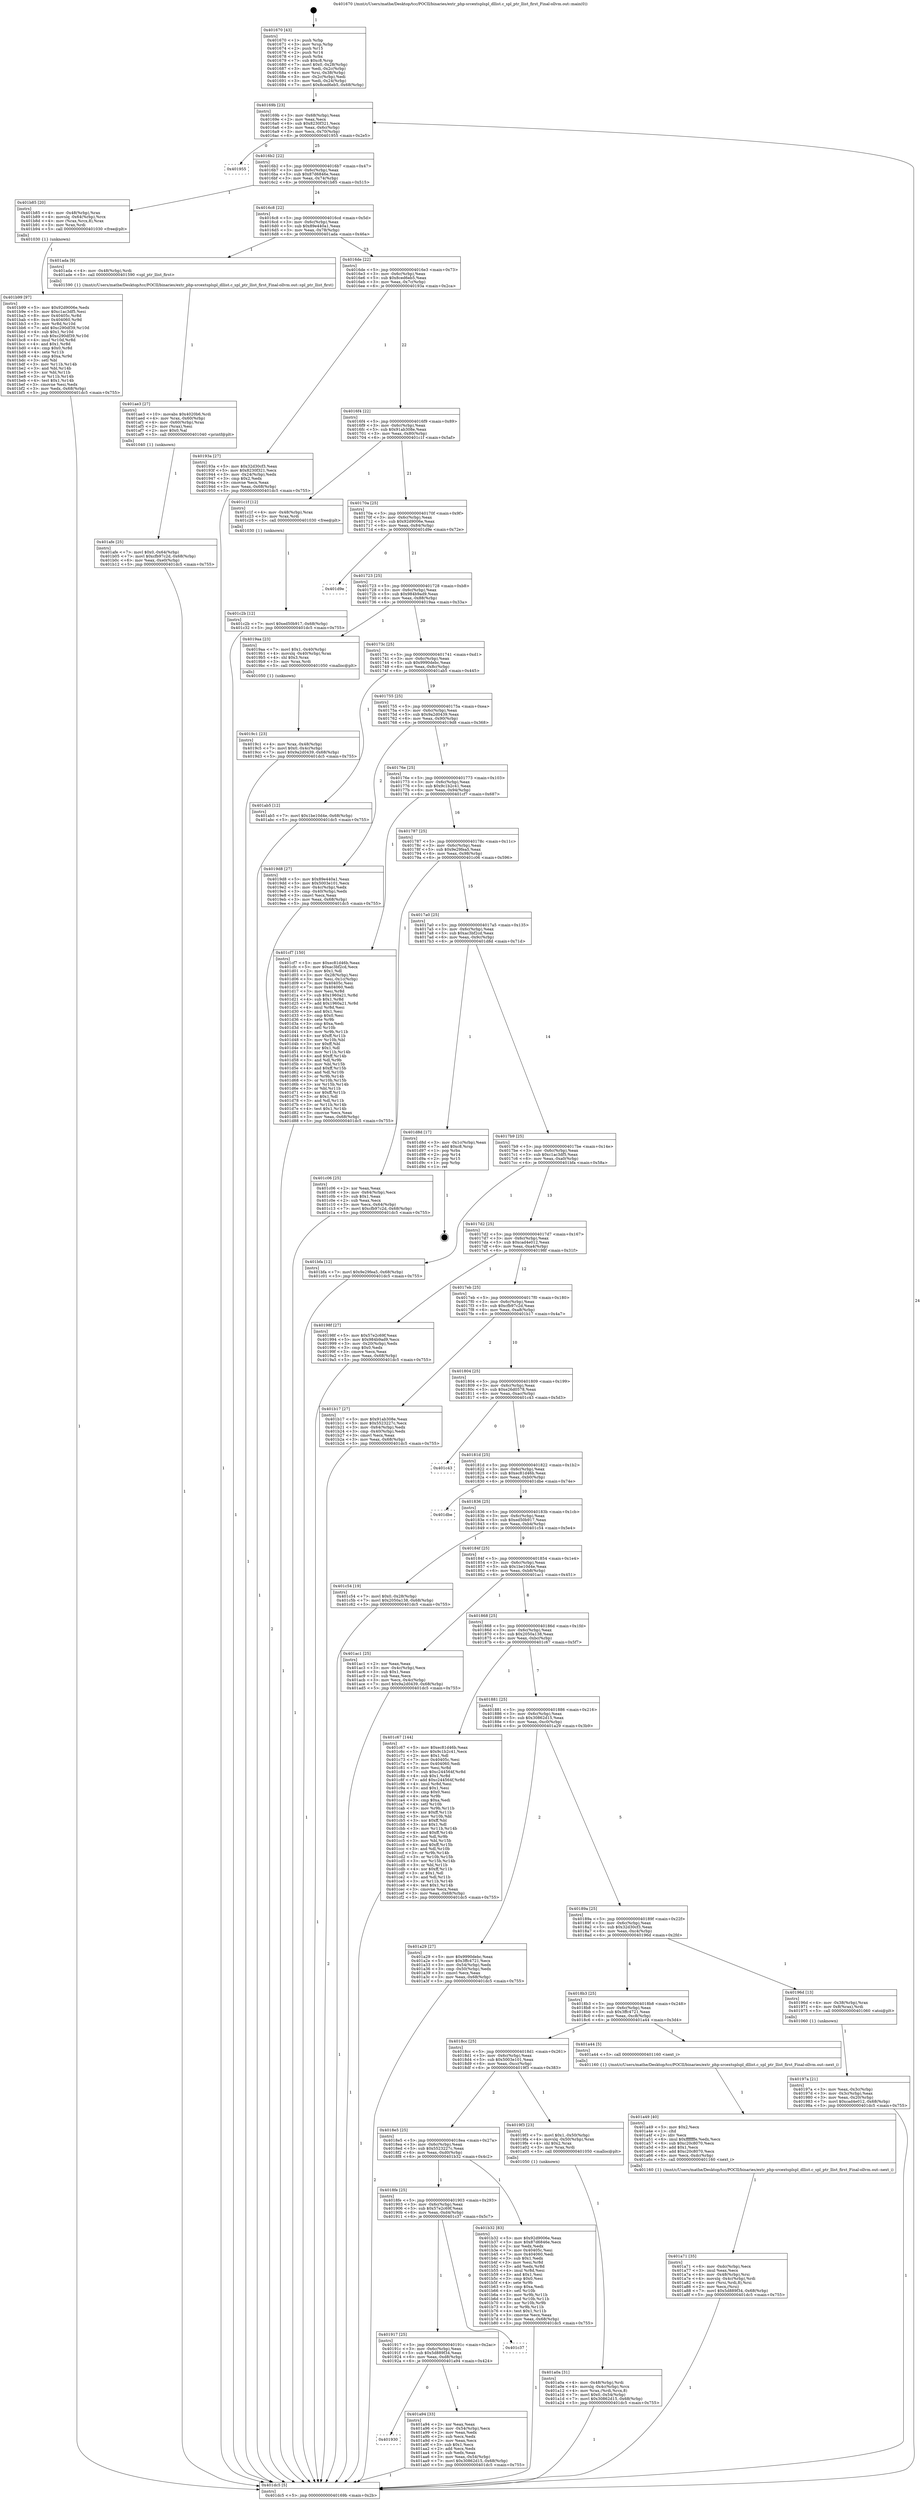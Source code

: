digraph "0x401670" {
  label = "0x401670 (/mnt/c/Users/mathe/Desktop/tcc/POCII/binaries/extr_php-srcextsplspl_dllist.c_spl_ptr_llist_first_Final-ollvm.out::main(0))"
  labelloc = "t"
  node[shape=record]

  Entry [label="",width=0.3,height=0.3,shape=circle,fillcolor=black,style=filled]
  "0x40169b" [label="{
     0x40169b [23]\l
     | [instrs]\l
     &nbsp;&nbsp;0x40169b \<+3\>: mov -0x68(%rbp),%eax\l
     &nbsp;&nbsp;0x40169e \<+2\>: mov %eax,%ecx\l
     &nbsp;&nbsp;0x4016a0 \<+6\>: sub $0x8230f321,%ecx\l
     &nbsp;&nbsp;0x4016a6 \<+3\>: mov %eax,-0x6c(%rbp)\l
     &nbsp;&nbsp;0x4016a9 \<+3\>: mov %ecx,-0x70(%rbp)\l
     &nbsp;&nbsp;0x4016ac \<+6\>: je 0000000000401955 \<main+0x2e5\>\l
  }"]
  "0x401955" [label="{
     0x401955\l
  }", style=dashed]
  "0x4016b2" [label="{
     0x4016b2 [22]\l
     | [instrs]\l
     &nbsp;&nbsp;0x4016b2 \<+5\>: jmp 00000000004016b7 \<main+0x47\>\l
     &nbsp;&nbsp;0x4016b7 \<+3\>: mov -0x6c(%rbp),%eax\l
     &nbsp;&nbsp;0x4016ba \<+5\>: sub $0x87d6846e,%eax\l
     &nbsp;&nbsp;0x4016bf \<+3\>: mov %eax,-0x74(%rbp)\l
     &nbsp;&nbsp;0x4016c2 \<+6\>: je 0000000000401b85 \<main+0x515\>\l
  }"]
  Exit [label="",width=0.3,height=0.3,shape=circle,fillcolor=black,style=filled,peripheries=2]
  "0x401b85" [label="{
     0x401b85 [20]\l
     | [instrs]\l
     &nbsp;&nbsp;0x401b85 \<+4\>: mov -0x48(%rbp),%rax\l
     &nbsp;&nbsp;0x401b89 \<+4\>: movslq -0x64(%rbp),%rcx\l
     &nbsp;&nbsp;0x401b8d \<+4\>: mov (%rax,%rcx,8),%rax\l
     &nbsp;&nbsp;0x401b91 \<+3\>: mov %rax,%rdi\l
     &nbsp;&nbsp;0x401b94 \<+5\>: call 0000000000401030 \<free@plt\>\l
     | [calls]\l
     &nbsp;&nbsp;0x401030 \{1\} (unknown)\l
  }"]
  "0x4016c8" [label="{
     0x4016c8 [22]\l
     | [instrs]\l
     &nbsp;&nbsp;0x4016c8 \<+5\>: jmp 00000000004016cd \<main+0x5d\>\l
     &nbsp;&nbsp;0x4016cd \<+3\>: mov -0x6c(%rbp),%eax\l
     &nbsp;&nbsp;0x4016d0 \<+5\>: sub $0x89e440a1,%eax\l
     &nbsp;&nbsp;0x4016d5 \<+3\>: mov %eax,-0x78(%rbp)\l
     &nbsp;&nbsp;0x4016d8 \<+6\>: je 0000000000401ada \<main+0x46a\>\l
  }"]
  "0x401c2b" [label="{
     0x401c2b [12]\l
     | [instrs]\l
     &nbsp;&nbsp;0x401c2b \<+7\>: movl $0xed50b917,-0x68(%rbp)\l
     &nbsp;&nbsp;0x401c32 \<+5\>: jmp 0000000000401dc5 \<main+0x755\>\l
  }"]
  "0x401ada" [label="{
     0x401ada [9]\l
     | [instrs]\l
     &nbsp;&nbsp;0x401ada \<+4\>: mov -0x48(%rbp),%rdi\l
     &nbsp;&nbsp;0x401ade \<+5\>: call 0000000000401590 \<spl_ptr_llist_first\>\l
     | [calls]\l
     &nbsp;&nbsp;0x401590 \{1\} (/mnt/c/Users/mathe/Desktop/tcc/POCII/binaries/extr_php-srcextsplspl_dllist.c_spl_ptr_llist_first_Final-ollvm.out::spl_ptr_llist_first)\l
  }"]
  "0x4016de" [label="{
     0x4016de [22]\l
     | [instrs]\l
     &nbsp;&nbsp;0x4016de \<+5\>: jmp 00000000004016e3 \<main+0x73\>\l
     &nbsp;&nbsp;0x4016e3 \<+3\>: mov -0x6c(%rbp),%eax\l
     &nbsp;&nbsp;0x4016e6 \<+5\>: sub $0x8ced6eb5,%eax\l
     &nbsp;&nbsp;0x4016eb \<+3\>: mov %eax,-0x7c(%rbp)\l
     &nbsp;&nbsp;0x4016ee \<+6\>: je 000000000040193a \<main+0x2ca\>\l
  }"]
  "0x401b99" [label="{
     0x401b99 [97]\l
     | [instrs]\l
     &nbsp;&nbsp;0x401b99 \<+5\>: mov $0x92d9006e,%edx\l
     &nbsp;&nbsp;0x401b9e \<+5\>: mov $0xc1ac3df5,%esi\l
     &nbsp;&nbsp;0x401ba3 \<+8\>: mov 0x40405c,%r8d\l
     &nbsp;&nbsp;0x401bab \<+8\>: mov 0x404060,%r9d\l
     &nbsp;&nbsp;0x401bb3 \<+3\>: mov %r8d,%r10d\l
     &nbsp;&nbsp;0x401bb6 \<+7\>: add $0xc290df39,%r10d\l
     &nbsp;&nbsp;0x401bbd \<+4\>: sub $0x1,%r10d\l
     &nbsp;&nbsp;0x401bc1 \<+7\>: sub $0xc290df39,%r10d\l
     &nbsp;&nbsp;0x401bc8 \<+4\>: imul %r10d,%r8d\l
     &nbsp;&nbsp;0x401bcc \<+4\>: and $0x1,%r8d\l
     &nbsp;&nbsp;0x401bd0 \<+4\>: cmp $0x0,%r8d\l
     &nbsp;&nbsp;0x401bd4 \<+4\>: sete %r11b\l
     &nbsp;&nbsp;0x401bd8 \<+4\>: cmp $0xa,%r9d\l
     &nbsp;&nbsp;0x401bdc \<+3\>: setl %bl\l
     &nbsp;&nbsp;0x401bdf \<+3\>: mov %r11b,%r14b\l
     &nbsp;&nbsp;0x401be2 \<+3\>: and %bl,%r14b\l
     &nbsp;&nbsp;0x401be5 \<+3\>: xor %bl,%r11b\l
     &nbsp;&nbsp;0x401be8 \<+3\>: or %r11b,%r14b\l
     &nbsp;&nbsp;0x401beb \<+4\>: test $0x1,%r14b\l
     &nbsp;&nbsp;0x401bef \<+3\>: cmovne %esi,%edx\l
     &nbsp;&nbsp;0x401bf2 \<+3\>: mov %edx,-0x68(%rbp)\l
     &nbsp;&nbsp;0x401bf5 \<+5\>: jmp 0000000000401dc5 \<main+0x755\>\l
  }"]
  "0x40193a" [label="{
     0x40193a [27]\l
     | [instrs]\l
     &nbsp;&nbsp;0x40193a \<+5\>: mov $0x32d30cf3,%eax\l
     &nbsp;&nbsp;0x40193f \<+5\>: mov $0x8230f321,%ecx\l
     &nbsp;&nbsp;0x401944 \<+3\>: mov -0x24(%rbp),%edx\l
     &nbsp;&nbsp;0x401947 \<+3\>: cmp $0x2,%edx\l
     &nbsp;&nbsp;0x40194a \<+3\>: cmovne %ecx,%eax\l
     &nbsp;&nbsp;0x40194d \<+3\>: mov %eax,-0x68(%rbp)\l
     &nbsp;&nbsp;0x401950 \<+5\>: jmp 0000000000401dc5 \<main+0x755\>\l
  }"]
  "0x4016f4" [label="{
     0x4016f4 [22]\l
     | [instrs]\l
     &nbsp;&nbsp;0x4016f4 \<+5\>: jmp 00000000004016f9 \<main+0x89\>\l
     &nbsp;&nbsp;0x4016f9 \<+3\>: mov -0x6c(%rbp),%eax\l
     &nbsp;&nbsp;0x4016fc \<+5\>: sub $0x91ab308e,%eax\l
     &nbsp;&nbsp;0x401701 \<+3\>: mov %eax,-0x80(%rbp)\l
     &nbsp;&nbsp;0x401704 \<+6\>: je 0000000000401c1f \<main+0x5af\>\l
  }"]
  "0x401dc5" [label="{
     0x401dc5 [5]\l
     | [instrs]\l
     &nbsp;&nbsp;0x401dc5 \<+5\>: jmp 000000000040169b \<main+0x2b\>\l
  }"]
  "0x401670" [label="{
     0x401670 [43]\l
     | [instrs]\l
     &nbsp;&nbsp;0x401670 \<+1\>: push %rbp\l
     &nbsp;&nbsp;0x401671 \<+3\>: mov %rsp,%rbp\l
     &nbsp;&nbsp;0x401674 \<+2\>: push %r15\l
     &nbsp;&nbsp;0x401676 \<+2\>: push %r14\l
     &nbsp;&nbsp;0x401678 \<+1\>: push %rbx\l
     &nbsp;&nbsp;0x401679 \<+7\>: sub $0xc8,%rsp\l
     &nbsp;&nbsp;0x401680 \<+7\>: movl $0x0,-0x28(%rbp)\l
     &nbsp;&nbsp;0x401687 \<+3\>: mov %edi,-0x2c(%rbp)\l
     &nbsp;&nbsp;0x40168a \<+4\>: mov %rsi,-0x38(%rbp)\l
     &nbsp;&nbsp;0x40168e \<+3\>: mov -0x2c(%rbp),%edi\l
     &nbsp;&nbsp;0x401691 \<+3\>: mov %edi,-0x24(%rbp)\l
     &nbsp;&nbsp;0x401694 \<+7\>: movl $0x8ced6eb5,-0x68(%rbp)\l
  }"]
  "0x401afe" [label="{
     0x401afe [25]\l
     | [instrs]\l
     &nbsp;&nbsp;0x401afe \<+7\>: movl $0x0,-0x64(%rbp)\l
     &nbsp;&nbsp;0x401b05 \<+7\>: movl $0xcfb97c2d,-0x68(%rbp)\l
     &nbsp;&nbsp;0x401b0c \<+6\>: mov %eax,-0xe0(%rbp)\l
     &nbsp;&nbsp;0x401b12 \<+5\>: jmp 0000000000401dc5 \<main+0x755\>\l
  }"]
  "0x401c1f" [label="{
     0x401c1f [12]\l
     | [instrs]\l
     &nbsp;&nbsp;0x401c1f \<+4\>: mov -0x48(%rbp),%rax\l
     &nbsp;&nbsp;0x401c23 \<+3\>: mov %rax,%rdi\l
     &nbsp;&nbsp;0x401c26 \<+5\>: call 0000000000401030 \<free@plt\>\l
     | [calls]\l
     &nbsp;&nbsp;0x401030 \{1\} (unknown)\l
  }"]
  "0x40170a" [label="{
     0x40170a [25]\l
     | [instrs]\l
     &nbsp;&nbsp;0x40170a \<+5\>: jmp 000000000040170f \<main+0x9f\>\l
     &nbsp;&nbsp;0x40170f \<+3\>: mov -0x6c(%rbp),%eax\l
     &nbsp;&nbsp;0x401712 \<+5\>: sub $0x92d9006e,%eax\l
     &nbsp;&nbsp;0x401717 \<+6\>: mov %eax,-0x84(%rbp)\l
     &nbsp;&nbsp;0x40171d \<+6\>: je 0000000000401d9e \<main+0x72e\>\l
  }"]
  "0x401ae3" [label="{
     0x401ae3 [27]\l
     | [instrs]\l
     &nbsp;&nbsp;0x401ae3 \<+10\>: movabs $0x4020b6,%rdi\l
     &nbsp;&nbsp;0x401aed \<+4\>: mov %rax,-0x60(%rbp)\l
     &nbsp;&nbsp;0x401af1 \<+4\>: mov -0x60(%rbp),%rax\l
     &nbsp;&nbsp;0x401af5 \<+2\>: mov (%rax),%esi\l
     &nbsp;&nbsp;0x401af7 \<+2\>: mov $0x0,%al\l
     &nbsp;&nbsp;0x401af9 \<+5\>: call 0000000000401040 \<printf@plt\>\l
     | [calls]\l
     &nbsp;&nbsp;0x401040 \{1\} (unknown)\l
  }"]
  "0x401d9e" [label="{
     0x401d9e\l
  }", style=dashed]
  "0x401723" [label="{
     0x401723 [25]\l
     | [instrs]\l
     &nbsp;&nbsp;0x401723 \<+5\>: jmp 0000000000401728 \<main+0xb8\>\l
     &nbsp;&nbsp;0x401728 \<+3\>: mov -0x6c(%rbp),%eax\l
     &nbsp;&nbsp;0x40172b \<+5\>: sub $0x984b9ad9,%eax\l
     &nbsp;&nbsp;0x401730 \<+6\>: mov %eax,-0x88(%rbp)\l
     &nbsp;&nbsp;0x401736 \<+6\>: je 00000000004019aa \<main+0x33a\>\l
  }"]
  "0x401930" [label="{
     0x401930\l
  }", style=dashed]
  "0x4019aa" [label="{
     0x4019aa [23]\l
     | [instrs]\l
     &nbsp;&nbsp;0x4019aa \<+7\>: movl $0x1,-0x40(%rbp)\l
     &nbsp;&nbsp;0x4019b1 \<+4\>: movslq -0x40(%rbp),%rax\l
     &nbsp;&nbsp;0x4019b5 \<+4\>: shl $0x3,%rax\l
     &nbsp;&nbsp;0x4019b9 \<+3\>: mov %rax,%rdi\l
     &nbsp;&nbsp;0x4019bc \<+5\>: call 0000000000401050 \<malloc@plt\>\l
     | [calls]\l
     &nbsp;&nbsp;0x401050 \{1\} (unknown)\l
  }"]
  "0x40173c" [label="{
     0x40173c [25]\l
     | [instrs]\l
     &nbsp;&nbsp;0x40173c \<+5\>: jmp 0000000000401741 \<main+0xd1\>\l
     &nbsp;&nbsp;0x401741 \<+3\>: mov -0x6c(%rbp),%eax\l
     &nbsp;&nbsp;0x401744 \<+5\>: sub $0x9990debc,%eax\l
     &nbsp;&nbsp;0x401749 \<+6\>: mov %eax,-0x8c(%rbp)\l
     &nbsp;&nbsp;0x40174f \<+6\>: je 0000000000401ab5 \<main+0x445\>\l
  }"]
  "0x401a94" [label="{
     0x401a94 [33]\l
     | [instrs]\l
     &nbsp;&nbsp;0x401a94 \<+2\>: xor %eax,%eax\l
     &nbsp;&nbsp;0x401a96 \<+3\>: mov -0x54(%rbp),%ecx\l
     &nbsp;&nbsp;0x401a99 \<+2\>: mov %eax,%edx\l
     &nbsp;&nbsp;0x401a9b \<+2\>: sub %ecx,%edx\l
     &nbsp;&nbsp;0x401a9d \<+2\>: mov %eax,%ecx\l
     &nbsp;&nbsp;0x401a9f \<+3\>: sub $0x1,%ecx\l
     &nbsp;&nbsp;0x401aa2 \<+2\>: add %ecx,%edx\l
     &nbsp;&nbsp;0x401aa4 \<+2\>: sub %edx,%eax\l
     &nbsp;&nbsp;0x401aa6 \<+3\>: mov %eax,-0x54(%rbp)\l
     &nbsp;&nbsp;0x401aa9 \<+7\>: movl $0x30862d15,-0x68(%rbp)\l
     &nbsp;&nbsp;0x401ab0 \<+5\>: jmp 0000000000401dc5 \<main+0x755\>\l
  }"]
  "0x401ab5" [label="{
     0x401ab5 [12]\l
     | [instrs]\l
     &nbsp;&nbsp;0x401ab5 \<+7\>: movl $0x1be10d4e,-0x68(%rbp)\l
     &nbsp;&nbsp;0x401abc \<+5\>: jmp 0000000000401dc5 \<main+0x755\>\l
  }"]
  "0x401755" [label="{
     0x401755 [25]\l
     | [instrs]\l
     &nbsp;&nbsp;0x401755 \<+5\>: jmp 000000000040175a \<main+0xea\>\l
     &nbsp;&nbsp;0x40175a \<+3\>: mov -0x6c(%rbp),%eax\l
     &nbsp;&nbsp;0x40175d \<+5\>: sub $0x9a2d0439,%eax\l
     &nbsp;&nbsp;0x401762 \<+6\>: mov %eax,-0x90(%rbp)\l
     &nbsp;&nbsp;0x401768 \<+6\>: je 00000000004019d8 \<main+0x368\>\l
  }"]
  "0x401917" [label="{
     0x401917 [25]\l
     | [instrs]\l
     &nbsp;&nbsp;0x401917 \<+5\>: jmp 000000000040191c \<main+0x2ac\>\l
     &nbsp;&nbsp;0x40191c \<+3\>: mov -0x6c(%rbp),%eax\l
     &nbsp;&nbsp;0x40191f \<+5\>: sub $0x5d889f34,%eax\l
     &nbsp;&nbsp;0x401924 \<+6\>: mov %eax,-0xd8(%rbp)\l
     &nbsp;&nbsp;0x40192a \<+6\>: je 0000000000401a94 \<main+0x424\>\l
  }"]
  "0x4019d8" [label="{
     0x4019d8 [27]\l
     | [instrs]\l
     &nbsp;&nbsp;0x4019d8 \<+5\>: mov $0x89e440a1,%eax\l
     &nbsp;&nbsp;0x4019dd \<+5\>: mov $0x5003e101,%ecx\l
     &nbsp;&nbsp;0x4019e2 \<+3\>: mov -0x4c(%rbp),%edx\l
     &nbsp;&nbsp;0x4019e5 \<+3\>: cmp -0x40(%rbp),%edx\l
     &nbsp;&nbsp;0x4019e8 \<+3\>: cmovl %ecx,%eax\l
     &nbsp;&nbsp;0x4019eb \<+3\>: mov %eax,-0x68(%rbp)\l
     &nbsp;&nbsp;0x4019ee \<+5\>: jmp 0000000000401dc5 \<main+0x755\>\l
  }"]
  "0x40176e" [label="{
     0x40176e [25]\l
     | [instrs]\l
     &nbsp;&nbsp;0x40176e \<+5\>: jmp 0000000000401773 \<main+0x103\>\l
     &nbsp;&nbsp;0x401773 \<+3\>: mov -0x6c(%rbp),%eax\l
     &nbsp;&nbsp;0x401776 \<+5\>: sub $0x9c1b2c41,%eax\l
     &nbsp;&nbsp;0x40177b \<+6\>: mov %eax,-0x94(%rbp)\l
     &nbsp;&nbsp;0x401781 \<+6\>: je 0000000000401cf7 \<main+0x687\>\l
  }"]
  "0x401c37" [label="{
     0x401c37\l
  }", style=dashed]
  "0x401cf7" [label="{
     0x401cf7 [150]\l
     | [instrs]\l
     &nbsp;&nbsp;0x401cf7 \<+5\>: mov $0xec81d46b,%eax\l
     &nbsp;&nbsp;0x401cfc \<+5\>: mov $0xac3bf2cd,%ecx\l
     &nbsp;&nbsp;0x401d01 \<+2\>: mov $0x1,%dl\l
     &nbsp;&nbsp;0x401d03 \<+3\>: mov -0x28(%rbp),%esi\l
     &nbsp;&nbsp;0x401d06 \<+3\>: mov %esi,-0x1c(%rbp)\l
     &nbsp;&nbsp;0x401d09 \<+7\>: mov 0x40405c,%esi\l
     &nbsp;&nbsp;0x401d10 \<+7\>: mov 0x404060,%edi\l
     &nbsp;&nbsp;0x401d17 \<+3\>: mov %esi,%r8d\l
     &nbsp;&nbsp;0x401d1a \<+7\>: sub $0x1960a21,%r8d\l
     &nbsp;&nbsp;0x401d21 \<+4\>: sub $0x1,%r8d\l
     &nbsp;&nbsp;0x401d25 \<+7\>: add $0x1960a21,%r8d\l
     &nbsp;&nbsp;0x401d2c \<+4\>: imul %r8d,%esi\l
     &nbsp;&nbsp;0x401d30 \<+3\>: and $0x1,%esi\l
     &nbsp;&nbsp;0x401d33 \<+3\>: cmp $0x0,%esi\l
     &nbsp;&nbsp;0x401d36 \<+4\>: sete %r9b\l
     &nbsp;&nbsp;0x401d3a \<+3\>: cmp $0xa,%edi\l
     &nbsp;&nbsp;0x401d3d \<+4\>: setl %r10b\l
     &nbsp;&nbsp;0x401d41 \<+3\>: mov %r9b,%r11b\l
     &nbsp;&nbsp;0x401d44 \<+4\>: xor $0xff,%r11b\l
     &nbsp;&nbsp;0x401d48 \<+3\>: mov %r10b,%bl\l
     &nbsp;&nbsp;0x401d4b \<+3\>: xor $0xff,%bl\l
     &nbsp;&nbsp;0x401d4e \<+3\>: xor $0x1,%dl\l
     &nbsp;&nbsp;0x401d51 \<+3\>: mov %r11b,%r14b\l
     &nbsp;&nbsp;0x401d54 \<+4\>: and $0xff,%r14b\l
     &nbsp;&nbsp;0x401d58 \<+3\>: and %dl,%r9b\l
     &nbsp;&nbsp;0x401d5b \<+3\>: mov %bl,%r15b\l
     &nbsp;&nbsp;0x401d5e \<+4\>: and $0xff,%r15b\l
     &nbsp;&nbsp;0x401d62 \<+3\>: and %dl,%r10b\l
     &nbsp;&nbsp;0x401d65 \<+3\>: or %r9b,%r14b\l
     &nbsp;&nbsp;0x401d68 \<+3\>: or %r10b,%r15b\l
     &nbsp;&nbsp;0x401d6b \<+3\>: xor %r15b,%r14b\l
     &nbsp;&nbsp;0x401d6e \<+3\>: or %bl,%r11b\l
     &nbsp;&nbsp;0x401d71 \<+4\>: xor $0xff,%r11b\l
     &nbsp;&nbsp;0x401d75 \<+3\>: or $0x1,%dl\l
     &nbsp;&nbsp;0x401d78 \<+3\>: and %dl,%r11b\l
     &nbsp;&nbsp;0x401d7b \<+3\>: or %r11b,%r14b\l
     &nbsp;&nbsp;0x401d7e \<+4\>: test $0x1,%r14b\l
     &nbsp;&nbsp;0x401d82 \<+3\>: cmovne %ecx,%eax\l
     &nbsp;&nbsp;0x401d85 \<+3\>: mov %eax,-0x68(%rbp)\l
     &nbsp;&nbsp;0x401d88 \<+5\>: jmp 0000000000401dc5 \<main+0x755\>\l
  }"]
  "0x401787" [label="{
     0x401787 [25]\l
     | [instrs]\l
     &nbsp;&nbsp;0x401787 \<+5\>: jmp 000000000040178c \<main+0x11c\>\l
     &nbsp;&nbsp;0x40178c \<+3\>: mov -0x6c(%rbp),%eax\l
     &nbsp;&nbsp;0x40178f \<+5\>: sub $0x9e29fea5,%eax\l
     &nbsp;&nbsp;0x401794 \<+6\>: mov %eax,-0x98(%rbp)\l
     &nbsp;&nbsp;0x40179a \<+6\>: je 0000000000401c06 \<main+0x596\>\l
  }"]
  "0x4018fe" [label="{
     0x4018fe [25]\l
     | [instrs]\l
     &nbsp;&nbsp;0x4018fe \<+5\>: jmp 0000000000401903 \<main+0x293\>\l
     &nbsp;&nbsp;0x401903 \<+3\>: mov -0x6c(%rbp),%eax\l
     &nbsp;&nbsp;0x401906 \<+5\>: sub $0x57e2c69f,%eax\l
     &nbsp;&nbsp;0x40190b \<+6\>: mov %eax,-0xd4(%rbp)\l
     &nbsp;&nbsp;0x401911 \<+6\>: je 0000000000401c37 \<main+0x5c7\>\l
  }"]
  "0x401c06" [label="{
     0x401c06 [25]\l
     | [instrs]\l
     &nbsp;&nbsp;0x401c06 \<+2\>: xor %eax,%eax\l
     &nbsp;&nbsp;0x401c08 \<+3\>: mov -0x64(%rbp),%ecx\l
     &nbsp;&nbsp;0x401c0b \<+3\>: sub $0x1,%eax\l
     &nbsp;&nbsp;0x401c0e \<+2\>: sub %eax,%ecx\l
     &nbsp;&nbsp;0x401c10 \<+3\>: mov %ecx,-0x64(%rbp)\l
     &nbsp;&nbsp;0x401c13 \<+7\>: movl $0xcfb97c2d,-0x68(%rbp)\l
     &nbsp;&nbsp;0x401c1a \<+5\>: jmp 0000000000401dc5 \<main+0x755\>\l
  }"]
  "0x4017a0" [label="{
     0x4017a0 [25]\l
     | [instrs]\l
     &nbsp;&nbsp;0x4017a0 \<+5\>: jmp 00000000004017a5 \<main+0x135\>\l
     &nbsp;&nbsp;0x4017a5 \<+3\>: mov -0x6c(%rbp),%eax\l
     &nbsp;&nbsp;0x4017a8 \<+5\>: sub $0xac3bf2cd,%eax\l
     &nbsp;&nbsp;0x4017ad \<+6\>: mov %eax,-0x9c(%rbp)\l
     &nbsp;&nbsp;0x4017b3 \<+6\>: je 0000000000401d8d \<main+0x71d\>\l
  }"]
  "0x401b32" [label="{
     0x401b32 [83]\l
     | [instrs]\l
     &nbsp;&nbsp;0x401b32 \<+5\>: mov $0x92d9006e,%eax\l
     &nbsp;&nbsp;0x401b37 \<+5\>: mov $0x87d6846e,%ecx\l
     &nbsp;&nbsp;0x401b3c \<+2\>: xor %edx,%edx\l
     &nbsp;&nbsp;0x401b3e \<+7\>: mov 0x40405c,%esi\l
     &nbsp;&nbsp;0x401b45 \<+7\>: mov 0x404060,%edi\l
     &nbsp;&nbsp;0x401b4c \<+3\>: sub $0x1,%edx\l
     &nbsp;&nbsp;0x401b4f \<+3\>: mov %esi,%r8d\l
     &nbsp;&nbsp;0x401b52 \<+3\>: add %edx,%r8d\l
     &nbsp;&nbsp;0x401b55 \<+4\>: imul %r8d,%esi\l
     &nbsp;&nbsp;0x401b59 \<+3\>: and $0x1,%esi\l
     &nbsp;&nbsp;0x401b5c \<+3\>: cmp $0x0,%esi\l
     &nbsp;&nbsp;0x401b5f \<+4\>: sete %r9b\l
     &nbsp;&nbsp;0x401b63 \<+3\>: cmp $0xa,%edi\l
     &nbsp;&nbsp;0x401b66 \<+4\>: setl %r10b\l
     &nbsp;&nbsp;0x401b6a \<+3\>: mov %r9b,%r11b\l
     &nbsp;&nbsp;0x401b6d \<+3\>: and %r10b,%r11b\l
     &nbsp;&nbsp;0x401b70 \<+3\>: xor %r10b,%r9b\l
     &nbsp;&nbsp;0x401b73 \<+3\>: or %r9b,%r11b\l
     &nbsp;&nbsp;0x401b76 \<+4\>: test $0x1,%r11b\l
     &nbsp;&nbsp;0x401b7a \<+3\>: cmovne %ecx,%eax\l
     &nbsp;&nbsp;0x401b7d \<+3\>: mov %eax,-0x68(%rbp)\l
     &nbsp;&nbsp;0x401b80 \<+5\>: jmp 0000000000401dc5 \<main+0x755\>\l
  }"]
  "0x401d8d" [label="{
     0x401d8d [17]\l
     | [instrs]\l
     &nbsp;&nbsp;0x401d8d \<+3\>: mov -0x1c(%rbp),%eax\l
     &nbsp;&nbsp;0x401d90 \<+7\>: add $0xc8,%rsp\l
     &nbsp;&nbsp;0x401d97 \<+1\>: pop %rbx\l
     &nbsp;&nbsp;0x401d98 \<+2\>: pop %r14\l
     &nbsp;&nbsp;0x401d9a \<+2\>: pop %r15\l
     &nbsp;&nbsp;0x401d9c \<+1\>: pop %rbp\l
     &nbsp;&nbsp;0x401d9d \<+1\>: ret\l
  }"]
  "0x4017b9" [label="{
     0x4017b9 [25]\l
     | [instrs]\l
     &nbsp;&nbsp;0x4017b9 \<+5\>: jmp 00000000004017be \<main+0x14e\>\l
     &nbsp;&nbsp;0x4017be \<+3\>: mov -0x6c(%rbp),%eax\l
     &nbsp;&nbsp;0x4017c1 \<+5\>: sub $0xc1ac3df5,%eax\l
     &nbsp;&nbsp;0x4017c6 \<+6\>: mov %eax,-0xa0(%rbp)\l
     &nbsp;&nbsp;0x4017cc \<+6\>: je 0000000000401bfa \<main+0x58a\>\l
  }"]
  "0x401a71" [label="{
     0x401a71 [35]\l
     | [instrs]\l
     &nbsp;&nbsp;0x401a71 \<+6\>: mov -0xdc(%rbp),%ecx\l
     &nbsp;&nbsp;0x401a77 \<+3\>: imul %eax,%ecx\l
     &nbsp;&nbsp;0x401a7a \<+4\>: mov -0x48(%rbp),%rsi\l
     &nbsp;&nbsp;0x401a7e \<+4\>: movslq -0x4c(%rbp),%rdi\l
     &nbsp;&nbsp;0x401a82 \<+4\>: mov (%rsi,%rdi,8),%rsi\l
     &nbsp;&nbsp;0x401a86 \<+2\>: mov %ecx,(%rsi)\l
     &nbsp;&nbsp;0x401a88 \<+7\>: movl $0x5d889f34,-0x68(%rbp)\l
     &nbsp;&nbsp;0x401a8f \<+5\>: jmp 0000000000401dc5 \<main+0x755\>\l
  }"]
  "0x401bfa" [label="{
     0x401bfa [12]\l
     | [instrs]\l
     &nbsp;&nbsp;0x401bfa \<+7\>: movl $0x9e29fea5,-0x68(%rbp)\l
     &nbsp;&nbsp;0x401c01 \<+5\>: jmp 0000000000401dc5 \<main+0x755\>\l
  }"]
  "0x4017d2" [label="{
     0x4017d2 [25]\l
     | [instrs]\l
     &nbsp;&nbsp;0x4017d2 \<+5\>: jmp 00000000004017d7 \<main+0x167\>\l
     &nbsp;&nbsp;0x4017d7 \<+3\>: mov -0x6c(%rbp),%eax\l
     &nbsp;&nbsp;0x4017da \<+5\>: sub $0xcad4e012,%eax\l
     &nbsp;&nbsp;0x4017df \<+6\>: mov %eax,-0xa4(%rbp)\l
     &nbsp;&nbsp;0x4017e5 \<+6\>: je 000000000040198f \<main+0x31f\>\l
  }"]
  "0x401a49" [label="{
     0x401a49 [40]\l
     | [instrs]\l
     &nbsp;&nbsp;0x401a49 \<+5\>: mov $0x2,%ecx\l
     &nbsp;&nbsp;0x401a4e \<+1\>: cltd\l
     &nbsp;&nbsp;0x401a4f \<+2\>: idiv %ecx\l
     &nbsp;&nbsp;0x401a51 \<+6\>: imul $0xfffffffe,%edx,%ecx\l
     &nbsp;&nbsp;0x401a57 \<+6\>: sub $0xc20c8070,%ecx\l
     &nbsp;&nbsp;0x401a5d \<+3\>: add $0x1,%ecx\l
     &nbsp;&nbsp;0x401a60 \<+6\>: add $0xc20c8070,%ecx\l
     &nbsp;&nbsp;0x401a66 \<+6\>: mov %ecx,-0xdc(%rbp)\l
     &nbsp;&nbsp;0x401a6c \<+5\>: call 0000000000401160 \<next_i\>\l
     | [calls]\l
     &nbsp;&nbsp;0x401160 \{1\} (/mnt/c/Users/mathe/Desktop/tcc/POCII/binaries/extr_php-srcextsplspl_dllist.c_spl_ptr_llist_first_Final-ollvm.out::next_i)\l
  }"]
  "0x40198f" [label="{
     0x40198f [27]\l
     | [instrs]\l
     &nbsp;&nbsp;0x40198f \<+5\>: mov $0x57e2c69f,%eax\l
     &nbsp;&nbsp;0x401994 \<+5\>: mov $0x984b9ad9,%ecx\l
     &nbsp;&nbsp;0x401999 \<+3\>: mov -0x20(%rbp),%edx\l
     &nbsp;&nbsp;0x40199c \<+3\>: cmp $0x0,%edx\l
     &nbsp;&nbsp;0x40199f \<+3\>: cmove %ecx,%eax\l
     &nbsp;&nbsp;0x4019a2 \<+3\>: mov %eax,-0x68(%rbp)\l
     &nbsp;&nbsp;0x4019a5 \<+5\>: jmp 0000000000401dc5 \<main+0x755\>\l
  }"]
  "0x4017eb" [label="{
     0x4017eb [25]\l
     | [instrs]\l
     &nbsp;&nbsp;0x4017eb \<+5\>: jmp 00000000004017f0 \<main+0x180\>\l
     &nbsp;&nbsp;0x4017f0 \<+3\>: mov -0x6c(%rbp),%eax\l
     &nbsp;&nbsp;0x4017f3 \<+5\>: sub $0xcfb97c2d,%eax\l
     &nbsp;&nbsp;0x4017f8 \<+6\>: mov %eax,-0xa8(%rbp)\l
     &nbsp;&nbsp;0x4017fe \<+6\>: je 0000000000401b17 \<main+0x4a7\>\l
  }"]
  "0x401a0a" [label="{
     0x401a0a [31]\l
     | [instrs]\l
     &nbsp;&nbsp;0x401a0a \<+4\>: mov -0x48(%rbp),%rdi\l
     &nbsp;&nbsp;0x401a0e \<+4\>: movslq -0x4c(%rbp),%rcx\l
     &nbsp;&nbsp;0x401a12 \<+4\>: mov %rax,(%rdi,%rcx,8)\l
     &nbsp;&nbsp;0x401a16 \<+7\>: movl $0x0,-0x54(%rbp)\l
     &nbsp;&nbsp;0x401a1d \<+7\>: movl $0x30862d15,-0x68(%rbp)\l
     &nbsp;&nbsp;0x401a24 \<+5\>: jmp 0000000000401dc5 \<main+0x755\>\l
  }"]
  "0x401b17" [label="{
     0x401b17 [27]\l
     | [instrs]\l
     &nbsp;&nbsp;0x401b17 \<+5\>: mov $0x91ab308e,%eax\l
     &nbsp;&nbsp;0x401b1c \<+5\>: mov $0x5523227c,%ecx\l
     &nbsp;&nbsp;0x401b21 \<+3\>: mov -0x64(%rbp),%edx\l
     &nbsp;&nbsp;0x401b24 \<+3\>: cmp -0x40(%rbp),%edx\l
     &nbsp;&nbsp;0x401b27 \<+3\>: cmovl %ecx,%eax\l
     &nbsp;&nbsp;0x401b2a \<+3\>: mov %eax,-0x68(%rbp)\l
     &nbsp;&nbsp;0x401b2d \<+5\>: jmp 0000000000401dc5 \<main+0x755\>\l
  }"]
  "0x401804" [label="{
     0x401804 [25]\l
     | [instrs]\l
     &nbsp;&nbsp;0x401804 \<+5\>: jmp 0000000000401809 \<main+0x199\>\l
     &nbsp;&nbsp;0x401809 \<+3\>: mov -0x6c(%rbp),%eax\l
     &nbsp;&nbsp;0x40180c \<+5\>: sub $0xe26d0578,%eax\l
     &nbsp;&nbsp;0x401811 \<+6\>: mov %eax,-0xac(%rbp)\l
     &nbsp;&nbsp;0x401817 \<+6\>: je 0000000000401c43 \<main+0x5d3\>\l
  }"]
  "0x4018e5" [label="{
     0x4018e5 [25]\l
     | [instrs]\l
     &nbsp;&nbsp;0x4018e5 \<+5\>: jmp 00000000004018ea \<main+0x27a\>\l
     &nbsp;&nbsp;0x4018ea \<+3\>: mov -0x6c(%rbp),%eax\l
     &nbsp;&nbsp;0x4018ed \<+5\>: sub $0x5523227c,%eax\l
     &nbsp;&nbsp;0x4018f2 \<+6\>: mov %eax,-0xd0(%rbp)\l
     &nbsp;&nbsp;0x4018f8 \<+6\>: je 0000000000401b32 \<main+0x4c2\>\l
  }"]
  "0x401c43" [label="{
     0x401c43\l
  }", style=dashed]
  "0x40181d" [label="{
     0x40181d [25]\l
     | [instrs]\l
     &nbsp;&nbsp;0x40181d \<+5\>: jmp 0000000000401822 \<main+0x1b2\>\l
     &nbsp;&nbsp;0x401822 \<+3\>: mov -0x6c(%rbp),%eax\l
     &nbsp;&nbsp;0x401825 \<+5\>: sub $0xec81d46b,%eax\l
     &nbsp;&nbsp;0x40182a \<+6\>: mov %eax,-0xb0(%rbp)\l
     &nbsp;&nbsp;0x401830 \<+6\>: je 0000000000401dbe \<main+0x74e\>\l
  }"]
  "0x4019f3" [label="{
     0x4019f3 [23]\l
     | [instrs]\l
     &nbsp;&nbsp;0x4019f3 \<+7\>: movl $0x1,-0x50(%rbp)\l
     &nbsp;&nbsp;0x4019fa \<+4\>: movslq -0x50(%rbp),%rax\l
     &nbsp;&nbsp;0x4019fe \<+4\>: shl $0x2,%rax\l
     &nbsp;&nbsp;0x401a02 \<+3\>: mov %rax,%rdi\l
     &nbsp;&nbsp;0x401a05 \<+5\>: call 0000000000401050 \<malloc@plt\>\l
     | [calls]\l
     &nbsp;&nbsp;0x401050 \{1\} (unknown)\l
  }"]
  "0x401dbe" [label="{
     0x401dbe\l
  }", style=dashed]
  "0x401836" [label="{
     0x401836 [25]\l
     | [instrs]\l
     &nbsp;&nbsp;0x401836 \<+5\>: jmp 000000000040183b \<main+0x1cb\>\l
     &nbsp;&nbsp;0x40183b \<+3\>: mov -0x6c(%rbp),%eax\l
     &nbsp;&nbsp;0x40183e \<+5\>: sub $0xed50b917,%eax\l
     &nbsp;&nbsp;0x401843 \<+6\>: mov %eax,-0xb4(%rbp)\l
     &nbsp;&nbsp;0x401849 \<+6\>: je 0000000000401c54 \<main+0x5e4\>\l
  }"]
  "0x4018cc" [label="{
     0x4018cc [25]\l
     | [instrs]\l
     &nbsp;&nbsp;0x4018cc \<+5\>: jmp 00000000004018d1 \<main+0x261\>\l
     &nbsp;&nbsp;0x4018d1 \<+3\>: mov -0x6c(%rbp),%eax\l
     &nbsp;&nbsp;0x4018d4 \<+5\>: sub $0x5003e101,%eax\l
     &nbsp;&nbsp;0x4018d9 \<+6\>: mov %eax,-0xcc(%rbp)\l
     &nbsp;&nbsp;0x4018df \<+6\>: je 00000000004019f3 \<main+0x383\>\l
  }"]
  "0x401c54" [label="{
     0x401c54 [19]\l
     | [instrs]\l
     &nbsp;&nbsp;0x401c54 \<+7\>: movl $0x0,-0x28(%rbp)\l
     &nbsp;&nbsp;0x401c5b \<+7\>: movl $0x2050a138,-0x68(%rbp)\l
     &nbsp;&nbsp;0x401c62 \<+5\>: jmp 0000000000401dc5 \<main+0x755\>\l
  }"]
  "0x40184f" [label="{
     0x40184f [25]\l
     | [instrs]\l
     &nbsp;&nbsp;0x40184f \<+5\>: jmp 0000000000401854 \<main+0x1e4\>\l
     &nbsp;&nbsp;0x401854 \<+3\>: mov -0x6c(%rbp),%eax\l
     &nbsp;&nbsp;0x401857 \<+5\>: sub $0x1be10d4e,%eax\l
     &nbsp;&nbsp;0x40185c \<+6\>: mov %eax,-0xb8(%rbp)\l
     &nbsp;&nbsp;0x401862 \<+6\>: je 0000000000401ac1 \<main+0x451\>\l
  }"]
  "0x401a44" [label="{
     0x401a44 [5]\l
     | [instrs]\l
     &nbsp;&nbsp;0x401a44 \<+5\>: call 0000000000401160 \<next_i\>\l
     | [calls]\l
     &nbsp;&nbsp;0x401160 \{1\} (/mnt/c/Users/mathe/Desktop/tcc/POCII/binaries/extr_php-srcextsplspl_dllist.c_spl_ptr_llist_first_Final-ollvm.out::next_i)\l
  }"]
  "0x401ac1" [label="{
     0x401ac1 [25]\l
     | [instrs]\l
     &nbsp;&nbsp;0x401ac1 \<+2\>: xor %eax,%eax\l
     &nbsp;&nbsp;0x401ac3 \<+3\>: mov -0x4c(%rbp),%ecx\l
     &nbsp;&nbsp;0x401ac6 \<+3\>: sub $0x1,%eax\l
     &nbsp;&nbsp;0x401ac9 \<+2\>: sub %eax,%ecx\l
     &nbsp;&nbsp;0x401acb \<+3\>: mov %ecx,-0x4c(%rbp)\l
     &nbsp;&nbsp;0x401ace \<+7\>: movl $0x9a2d0439,-0x68(%rbp)\l
     &nbsp;&nbsp;0x401ad5 \<+5\>: jmp 0000000000401dc5 \<main+0x755\>\l
  }"]
  "0x401868" [label="{
     0x401868 [25]\l
     | [instrs]\l
     &nbsp;&nbsp;0x401868 \<+5\>: jmp 000000000040186d \<main+0x1fd\>\l
     &nbsp;&nbsp;0x40186d \<+3\>: mov -0x6c(%rbp),%eax\l
     &nbsp;&nbsp;0x401870 \<+5\>: sub $0x2050a138,%eax\l
     &nbsp;&nbsp;0x401875 \<+6\>: mov %eax,-0xbc(%rbp)\l
     &nbsp;&nbsp;0x40187b \<+6\>: je 0000000000401c67 \<main+0x5f7\>\l
  }"]
  "0x4019c1" [label="{
     0x4019c1 [23]\l
     | [instrs]\l
     &nbsp;&nbsp;0x4019c1 \<+4\>: mov %rax,-0x48(%rbp)\l
     &nbsp;&nbsp;0x4019c5 \<+7\>: movl $0x0,-0x4c(%rbp)\l
     &nbsp;&nbsp;0x4019cc \<+7\>: movl $0x9a2d0439,-0x68(%rbp)\l
     &nbsp;&nbsp;0x4019d3 \<+5\>: jmp 0000000000401dc5 \<main+0x755\>\l
  }"]
  "0x401c67" [label="{
     0x401c67 [144]\l
     | [instrs]\l
     &nbsp;&nbsp;0x401c67 \<+5\>: mov $0xec81d46b,%eax\l
     &nbsp;&nbsp;0x401c6c \<+5\>: mov $0x9c1b2c41,%ecx\l
     &nbsp;&nbsp;0x401c71 \<+2\>: mov $0x1,%dl\l
     &nbsp;&nbsp;0x401c73 \<+7\>: mov 0x40405c,%esi\l
     &nbsp;&nbsp;0x401c7a \<+7\>: mov 0x404060,%edi\l
     &nbsp;&nbsp;0x401c81 \<+3\>: mov %esi,%r8d\l
     &nbsp;&nbsp;0x401c84 \<+7\>: sub $0xc244564f,%r8d\l
     &nbsp;&nbsp;0x401c8b \<+4\>: sub $0x1,%r8d\l
     &nbsp;&nbsp;0x401c8f \<+7\>: add $0xc244564f,%r8d\l
     &nbsp;&nbsp;0x401c96 \<+4\>: imul %r8d,%esi\l
     &nbsp;&nbsp;0x401c9a \<+3\>: and $0x1,%esi\l
     &nbsp;&nbsp;0x401c9d \<+3\>: cmp $0x0,%esi\l
     &nbsp;&nbsp;0x401ca0 \<+4\>: sete %r9b\l
     &nbsp;&nbsp;0x401ca4 \<+3\>: cmp $0xa,%edi\l
     &nbsp;&nbsp;0x401ca7 \<+4\>: setl %r10b\l
     &nbsp;&nbsp;0x401cab \<+3\>: mov %r9b,%r11b\l
     &nbsp;&nbsp;0x401cae \<+4\>: xor $0xff,%r11b\l
     &nbsp;&nbsp;0x401cb2 \<+3\>: mov %r10b,%bl\l
     &nbsp;&nbsp;0x401cb5 \<+3\>: xor $0xff,%bl\l
     &nbsp;&nbsp;0x401cb8 \<+3\>: xor $0x1,%dl\l
     &nbsp;&nbsp;0x401cbb \<+3\>: mov %r11b,%r14b\l
     &nbsp;&nbsp;0x401cbe \<+4\>: and $0xff,%r14b\l
     &nbsp;&nbsp;0x401cc2 \<+3\>: and %dl,%r9b\l
     &nbsp;&nbsp;0x401cc5 \<+3\>: mov %bl,%r15b\l
     &nbsp;&nbsp;0x401cc8 \<+4\>: and $0xff,%r15b\l
     &nbsp;&nbsp;0x401ccc \<+3\>: and %dl,%r10b\l
     &nbsp;&nbsp;0x401ccf \<+3\>: or %r9b,%r14b\l
     &nbsp;&nbsp;0x401cd2 \<+3\>: or %r10b,%r15b\l
     &nbsp;&nbsp;0x401cd5 \<+3\>: xor %r15b,%r14b\l
     &nbsp;&nbsp;0x401cd8 \<+3\>: or %bl,%r11b\l
     &nbsp;&nbsp;0x401cdb \<+4\>: xor $0xff,%r11b\l
     &nbsp;&nbsp;0x401cdf \<+3\>: or $0x1,%dl\l
     &nbsp;&nbsp;0x401ce2 \<+3\>: and %dl,%r11b\l
     &nbsp;&nbsp;0x401ce5 \<+3\>: or %r11b,%r14b\l
     &nbsp;&nbsp;0x401ce8 \<+4\>: test $0x1,%r14b\l
     &nbsp;&nbsp;0x401cec \<+3\>: cmovne %ecx,%eax\l
     &nbsp;&nbsp;0x401cef \<+3\>: mov %eax,-0x68(%rbp)\l
     &nbsp;&nbsp;0x401cf2 \<+5\>: jmp 0000000000401dc5 \<main+0x755\>\l
  }"]
  "0x401881" [label="{
     0x401881 [25]\l
     | [instrs]\l
     &nbsp;&nbsp;0x401881 \<+5\>: jmp 0000000000401886 \<main+0x216\>\l
     &nbsp;&nbsp;0x401886 \<+3\>: mov -0x6c(%rbp),%eax\l
     &nbsp;&nbsp;0x401889 \<+5\>: sub $0x30862d15,%eax\l
     &nbsp;&nbsp;0x40188e \<+6\>: mov %eax,-0xc0(%rbp)\l
     &nbsp;&nbsp;0x401894 \<+6\>: je 0000000000401a29 \<main+0x3b9\>\l
  }"]
  "0x40197a" [label="{
     0x40197a [21]\l
     | [instrs]\l
     &nbsp;&nbsp;0x40197a \<+3\>: mov %eax,-0x3c(%rbp)\l
     &nbsp;&nbsp;0x40197d \<+3\>: mov -0x3c(%rbp),%eax\l
     &nbsp;&nbsp;0x401980 \<+3\>: mov %eax,-0x20(%rbp)\l
     &nbsp;&nbsp;0x401983 \<+7\>: movl $0xcad4e012,-0x68(%rbp)\l
     &nbsp;&nbsp;0x40198a \<+5\>: jmp 0000000000401dc5 \<main+0x755\>\l
  }"]
  "0x401a29" [label="{
     0x401a29 [27]\l
     | [instrs]\l
     &nbsp;&nbsp;0x401a29 \<+5\>: mov $0x9990debc,%eax\l
     &nbsp;&nbsp;0x401a2e \<+5\>: mov $0x3ffc4721,%ecx\l
     &nbsp;&nbsp;0x401a33 \<+3\>: mov -0x54(%rbp),%edx\l
     &nbsp;&nbsp;0x401a36 \<+3\>: cmp -0x50(%rbp),%edx\l
     &nbsp;&nbsp;0x401a39 \<+3\>: cmovl %ecx,%eax\l
     &nbsp;&nbsp;0x401a3c \<+3\>: mov %eax,-0x68(%rbp)\l
     &nbsp;&nbsp;0x401a3f \<+5\>: jmp 0000000000401dc5 \<main+0x755\>\l
  }"]
  "0x40189a" [label="{
     0x40189a [25]\l
     | [instrs]\l
     &nbsp;&nbsp;0x40189a \<+5\>: jmp 000000000040189f \<main+0x22f\>\l
     &nbsp;&nbsp;0x40189f \<+3\>: mov -0x6c(%rbp),%eax\l
     &nbsp;&nbsp;0x4018a2 \<+5\>: sub $0x32d30cf3,%eax\l
     &nbsp;&nbsp;0x4018a7 \<+6\>: mov %eax,-0xc4(%rbp)\l
     &nbsp;&nbsp;0x4018ad \<+6\>: je 000000000040196d \<main+0x2fd\>\l
  }"]
  "0x4018b3" [label="{
     0x4018b3 [25]\l
     | [instrs]\l
     &nbsp;&nbsp;0x4018b3 \<+5\>: jmp 00000000004018b8 \<main+0x248\>\l
     &nbsp;&nbsp;0x4018b8 \<+3\>: mov -0x6c(%rbp),%eax\l
     &nbsp;&nbsp;0x4018bb \<+5\>: sub $0x3ffc4721,%eax\l
     &nbsp;&nbsp;0x4018c0 \<+6\>: mov %eax,-0xc8(%rbp)\l
     &nbsp;&nbsp;0x4018c6 \<+6\>: je 0000000000401a44 \<main+0x3d4\>\l
  }"]
  "0x40196d" [label="{
     0x40196d [13]\l
     | [instrs]\l
     &nbsp;&nbsp;0x40196d \<+4\>: mov -0x38(%rbp),%rax\l
     &nbsp;&nbsp;0x401971 \<+4\>: mov 0x8(%rax),%rdi\l
     &nbsp;&nbsp;0x401975 \<+5\>: call 0000000000401060 \<atoi@plt\>\l
     | [calls]\l
     &nbsp;&nbsp;0x401060 \{1\} (unknown)\l
  }"]
  Entry -> "0x401670" [label=" 1"]
  "0x40169b" -> "0x401955" [label=" 0"]
  "0x40169b" -> "0x4016b2" [label=" 25"]
  "0x401d8d" -> Exit [label=" 1"]
  "0x4016b2" -> "0x401b85" [label=" 1"]
  "0x4016b2" -> "0x4016c8" [label=" 24"]
  "0x401cf7" -> "0x401dc5" [label=" 1"]
  "0x4016c8" -> "0x401ada" [label=" 1"]
  "0x4016c8" -> "0x4016de" [label=" 23"]
  "0x401c67" -> "0x401dc5" [label=" 1"]
  "0x4016de" -> "0x40193a" [label=" 1"]
  "0x4016de" -> "0x4016f4" [label=" 22"]
  "0x40193a" -> "0x401dc5" [label=" 1"]
  "0x401670" -> "0x40169b" [label=" 1"]
  "0x401dc5" -> "0x40169b" [label=" 24"]
  "0x401c54" -> "0x401dc5" [label=" 1"]
  "0x4016f4" -> "0x401c1f" [label=" 1"]
  "0x4016f4" -> "0x40170a" [label=" 21"]
  "0x401c2b" -> "0x401dc5" [label=" 1"]
  "0x40170a" -> "0x401d9e" [label=" 0"]
  "0x40170a" -> "0x401723" [label=" 21"]
  "0x401c1f" -> "0x401c2b" [label=" 1"]
  "0x401723" -> "0x4019aa" [label=" 1"]
  "0x401723" -> "0x40173c" [label=" 20"]
  "0x401c06" -> "0x401dc5" [label=" 1"]
  "0x40173c" -> "0x401ab5" [label=" 1"]
  "0x40173c" -> "0x401755" [label=" 19"]
  "0x401bfa" -> "0x401dc5" [label=" 1"]
  "0x401755" -> "0x4019d8" [label=" 2"]
  "0x401755" -> "0x40176e" [label=" 17"]
  "0x401b85" -> "0x401b99" [label=" 1"]
  "0x40176e" -> "0x401cf7" [label=" 1"]
  "0x40176e" -> "0x401787" [label=" 16"]
  "0x401b32" -> "0x401dc5" [label=" 1"]
  "0x401787" -> "0x401c06" [label=" 1"]
  "0x401787" -> "0x4017a0" [label=" 15"]
  "0x401afe" -> "0x401dc5" [label=" 1"]
  "0x4017a0" -> "0x401d8d" [label=" 1"]
  "0x4017a0" -> "0x4017b9" [label=" 14"]
  "0x401ae3" -> "0x401afe" [label=" 1"]
  "0x4017b9" -> "0x401bfa" [label=" 1"]
  "0x4017b9" -> "0x4017d2" [label=" 13"]
  "0x401ac1" -> "0x401dc5" [label=" 1"]
  "0x4017d2" -> "0x40198f" [label=" 1"]
  "0x4017d2" -> "0x4017eb" [label=" 12"]
  "0x401ab5" -> "0x401dc5" [label=" 1"]
  "0x4017eb" -> "0x401b17" [label=" 2"]
  "0x4017eb" -> "0x401804" [label=" 10"]
  "0x401a94" -> "0x401dc5" [label=" 1"]
  "0x401804" -> "0x401c43" [label=" 0"]
  "0x401804" -> "0x40181d" [label=" 10"]
  "0x401917" -> "0x401930" [label=" 0"]
  "0x40181d" -> "0x401dbe" [label=" 0"]
  "0x40181d" -> "0x401836" [label=" 10"]
  "0x401917" -> "0x401a94" [label=" 1"]
  "0x401836" -> "0x401c54" [label=" 1"]
  "0x401836" -> "0x40184f" [label=" 9"]
  "0x4018fe" -> "0x401917" [label=" 1"]
  "0x40184f" -> "0x401ac1" [label=" 1"]
  "0x40184f" -> "0x401868" [label=" 8"]
  "0x4018fe" -> "0x401c37" [label=" 0"]
  "0x401868" -> "0x401c67" [label=" 1"]
  "0x401868" -> "0x401881" [label=" 7"]
  "0x4018e5" -> "0x4018fe" [label=" 1"]
  "0x401881" -> "0x401a29" [label=" 2"]
  "0x401881" -> "0x40189a" [label=" 5"]
  "0x4018e5" -> "0x401b32" [label=" 1"]
  "0x40189a" -> "0x40196d" [label=" 1"]
  "0x40189a" -> "0x4018b3" [label=" 4"]
  "0x40196d" -> "0x40197a" [label=" 1"]
  "0x40197a" -> "0x401dc5" [label=" 1"]
  "0x40198f" -> "0x401dc5" [label=" 1"]
  "0x4019aa" -> "0x4019c1" [label=" 1"]
  "0x4019c1" -> "0x401dc5" [label=" 1"]
  "0x4019d8" -> "0x401dc5" [label=" 2"]
  "0x401b17" -> "0x401dc5" [label=" 2"]
  "0x4018b3" -> "0x401a44" [label=" 1"]
  "0x4018b3" -> "0x4018cc" [label=" 3"]
  "0x401b99" -> "0x401dc5" [label=" 1"]
  "0x4018cc" -> "0x4019f3" [label=" 1"]
  "0x4018cc" -> "0x4018e5" [label=" 2"]
  "0x4019f3" -> "0x401a0a" [label=" 1"]
  "0x401a0a" -> "0x401dc5" [label=" 1"]
  "0x401a29" -> "0x401dc5" [label=" 2"]
  "0x401a44" -> "0x401a49" [label=" 1"]
  "0x401a49" -> "0x401a71" [label=" 1"]
  "0x401a71" -> "0x401dc5" [label=" 1"]
  "0x401ada" -> "0x401ae3" [label=" 1"]
}
